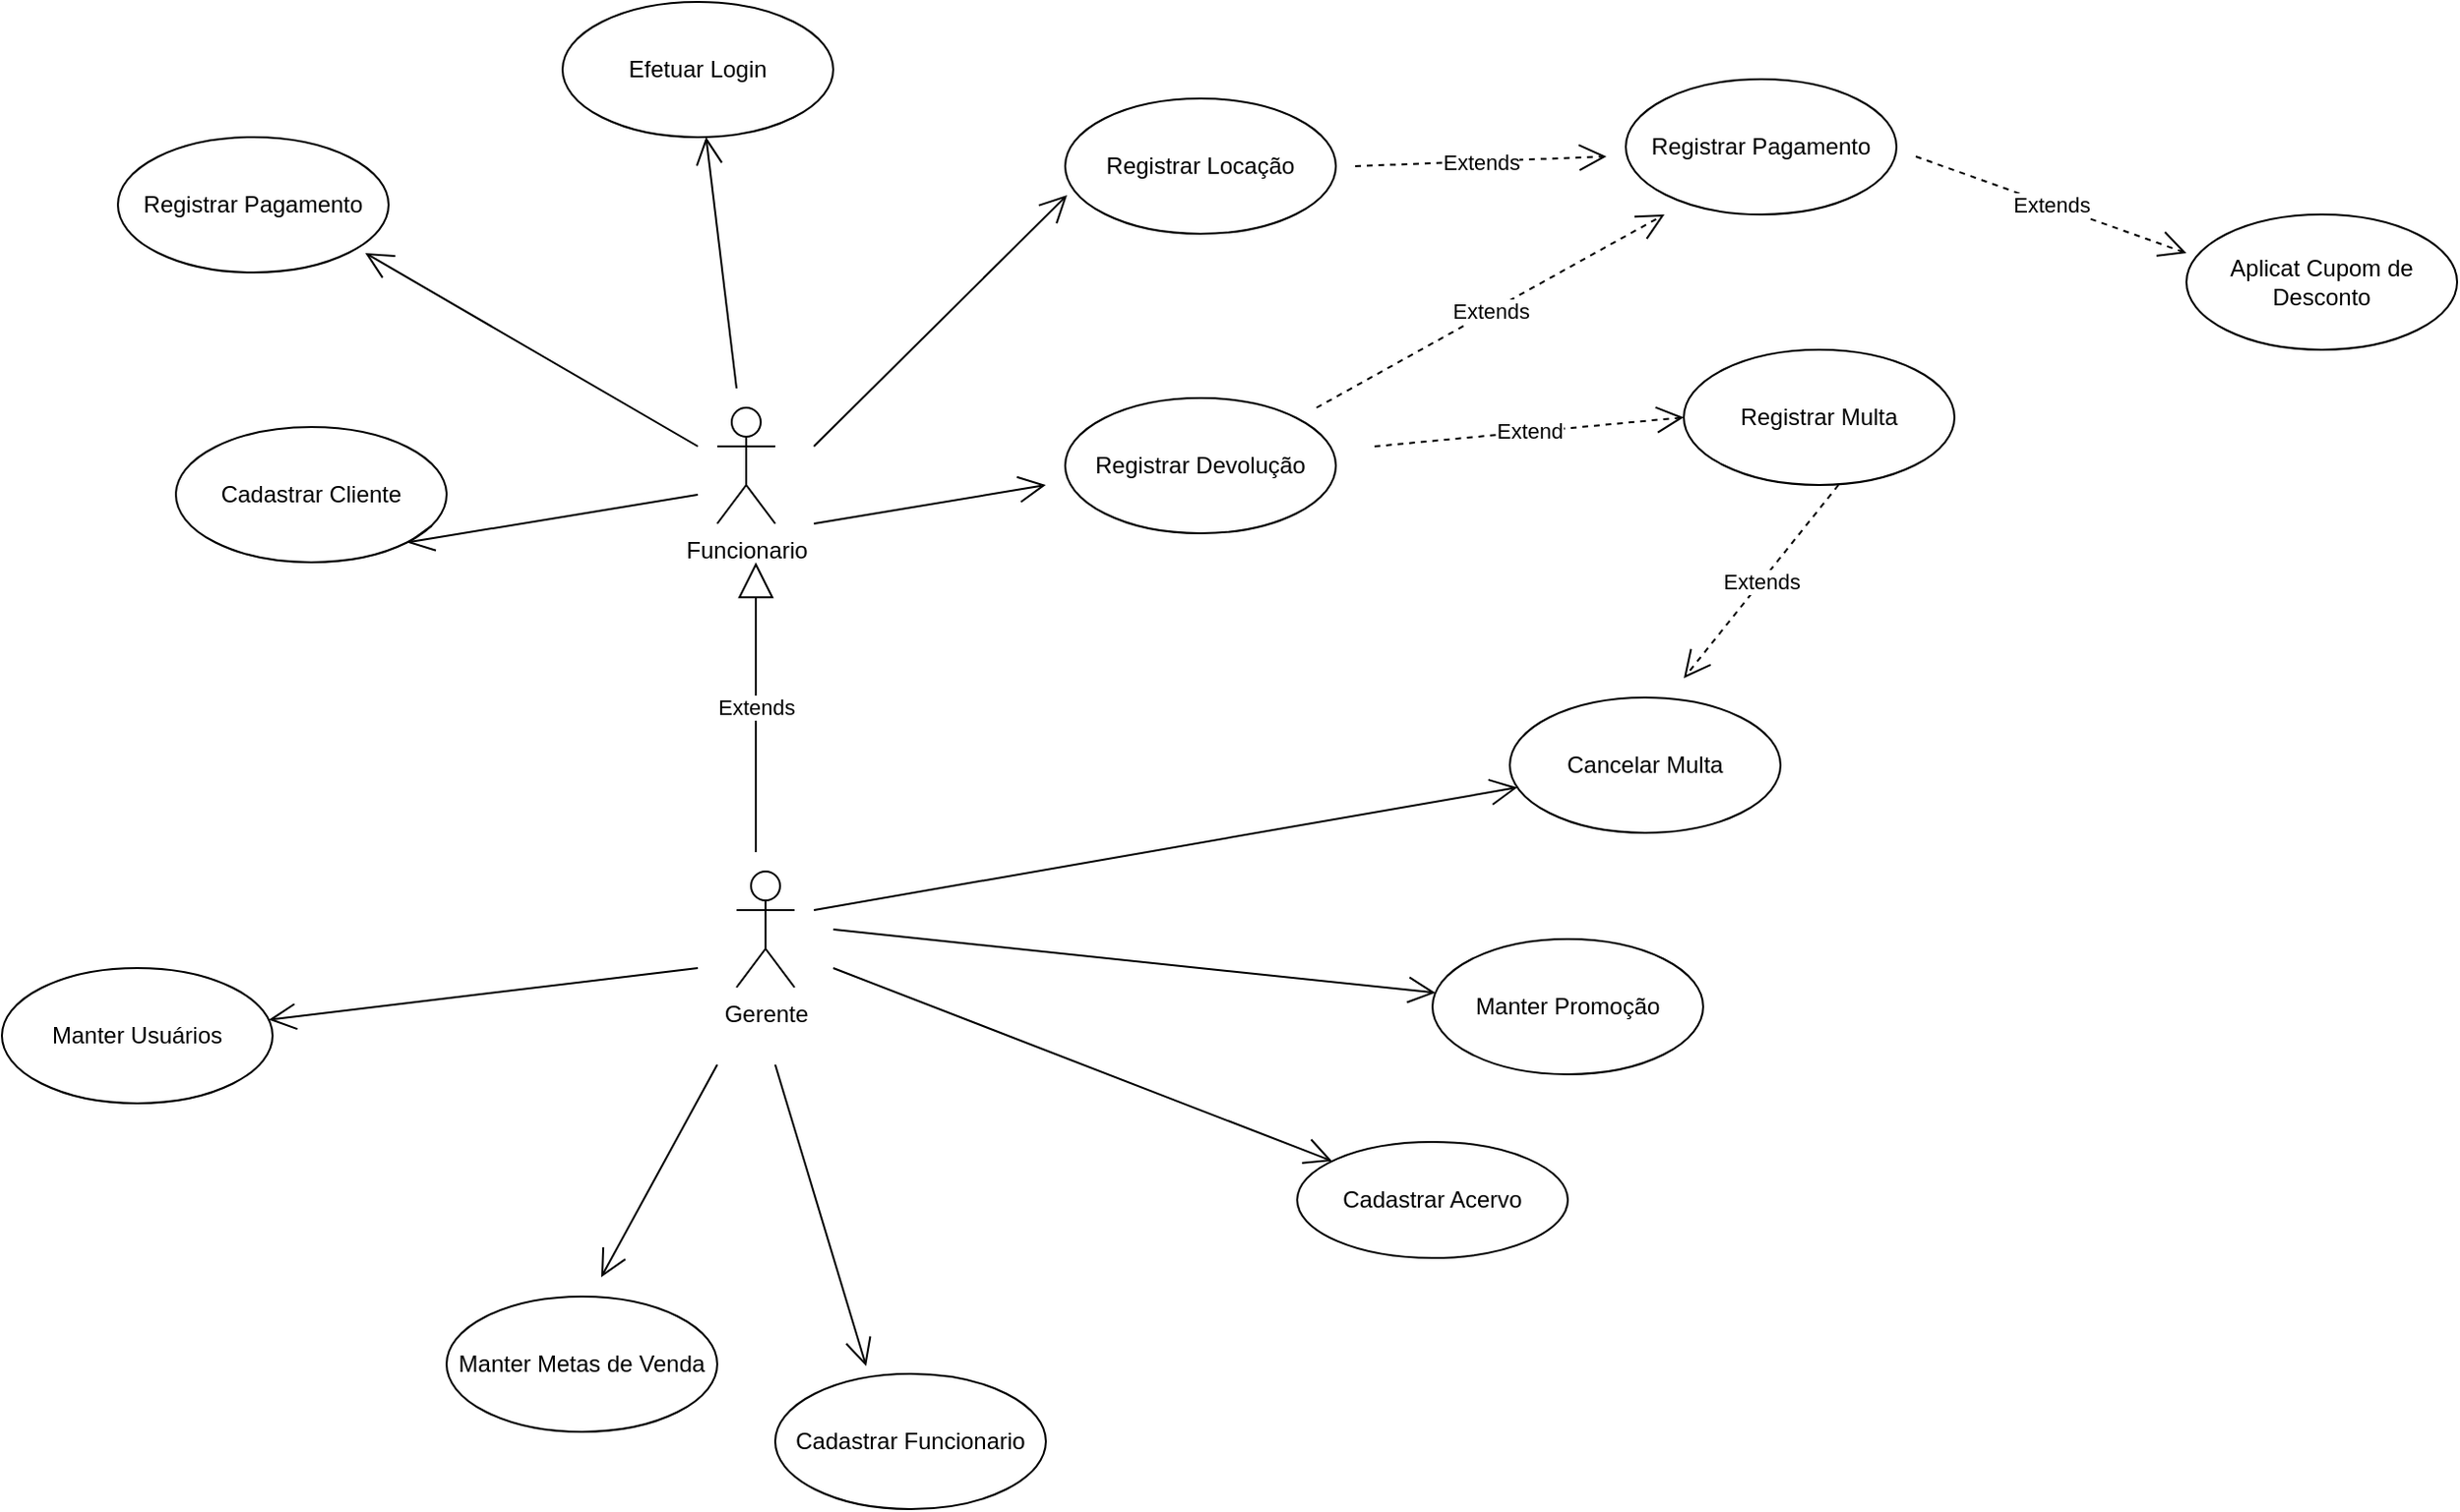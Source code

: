 <mxfile version="21.5.0" type="device">
  <diagram name="Página-1" id="NUzTkLxquyQZgQ580iQw">
    <mxGraphModel dx="2261" dy="743" grid="1" gridSize="10" guides="1" tooltips="1" connect="1" arrows="1" fold="1" page="1" pageScale="1" pageWidth="827" pageHeight="1169" math="0" shadow="0">
      <root>
        <mxCell id="0" />
        <mxCell id="1" parent="0" />
        <mxCell id="YkV0GFtJgSLd6OMxU0IM-1" value="&lt;div&gt;Funcionario&lt;/div&gt;" style="shape=umlActor;verticalLabelPosition=bottom;verticalAlign=top;html=1;" parent="1" vertex="1">
          <mxGeometry x="360" y="240" width="30" height="60" as="geometry" />
        </mxCell>
        <mxCell id="YkV0GFtJgSLd6OMxU0IM-3" value="&lt;div&gt;Gerente&lt;/div&gt;" style="shape=umlActor;verticalLabelPosition=bottom;verticalAlign=top;html=1;" parent="1" vertex="1">
          <mxGeometry x="370" y="480" width="30" height="60" as="geometry" />
        </mxCell>
        <mxCell id="YkV0GFtJgSLd6OMxU0IM-4" value="Cadastrar Acervo" style="ellipse;whiteSpace=wrap;html=1;" parent="1" vertex="1">
          <mxGeometry x="660" y="620" width="140" height="60" as="geometry" />
        </mxCell>
        <mxCell id="YkV0GFtJgSLd6OMxU0IM-5" value="Registrar Locação" style="ellipse;whiteSpace=wrap;html=1;" parent="1" vertex="1">
          <mxGeometry x="540" y="80" width="140" height="70" as="geometry" />
        </mxCell>
        <mxCell id="YkV0GFtJgSLd6OMxU0IM-6" value="Registrar Devolução" style="ellipse;whiteSpace=wrap;html=1;" parent="1" vertex="1">
          <mxGeometry x="540" y="235" width="140" height="70" as="geometry" />
        </mxCell>
        <mxCell id="YkV0GFtJgSLd6OMxU0IM-7" value="Cadastrar Cliente" style="ellipse;whiteSpace=wrap;html=1;" parent="1" vertex="1">
          <mxGeometry x="80" y="250" width="140" height="70" as="geometry" />
        </mxCell>
        <mxCell id="YkV0GFtJgSLd6OMxU0IM-8" value="Registrar Multa" style="ellipse;whiteSpace=wrap;html=1;" parent="1" vertex="1">
          <mxGeometry x="860" y="210" width="140" height="70" as="geometry" />
        </mxCell>
        <mxCell id="YkV0GFtJgSLd6OMxU0IM-9" value="Cadastrar Funcionario" style="ellipse;whiteSpace=wrap;html=1;" parent="1" vertex="1">
          <mxGeometry x="390" y="740" width="140" height="70" as="geometry" />
        </mxCell>
        <mxCell id="YkV0GFtJgSLd6OMxU0IM-10" value="&lt;div&gt;Manter Metas de Venda&lt;/div&gt;" style="ellipse;whiteSpace=wrap;html=1;" parent="1" vertex="1">
          <mxGeometry x="220" y="700" width="140" height="70" as="geometry" />
        </mxCell>
        <mxCell id="YkV0GFtJgSLd6OMxU0IM-11" value="Manter Promoção" style="ellipse;whiteSpace=wrap;html=1;" parent="1" vertex="1">
          <mxGeometry x="730" y="515" width="140" height="70" as="geometry" />
        </mxCell>
        <mxCell id="YkV0GFtJgSLd6OMxU0IM-12" value="Efetuar Login" style="ellipse;whiteSpace=wrap;html=1;" parent="1" vertex="1">
          <mxGeometry x="280" y="30" width="140" height="70" as="geometry" />
        </mxCell>
        <mxCell id="YkV0GFtJgSLd6OMxU0IM-13" value="Manter Usuários" style="ellipse;whiteSpace=wrap;html=1;" parent="1" vertex="1">
          <mxGeometry x="-10" y="530" width="140" height="70" as="geometry" />
        </mxCell>
        <mxCell id="YkV0GFtJgSLd6OMxU0IM-14" value="Cancelar Multa" style="ellipse;whiteSpace=wrap;html=1;" parent="1" vertex="1">
          <mxGeometry x="770" y="390" width="140" height="70" as="geometry" />
        </mxCell>
        <mxCell id="YkV0GFtJgSLd6OMxU0IM-15" value="Registrar Pagamento" style="ellipse;whiteSpace=wrap;html=1;" parent="1" vertex="1">
          <mxGeometry x="50" y="100" width="140" height="70" as="geometry" />
        </mxCell>
        <mxCell id="YkV0GFtJgSLd6OMxU0IM-22" value="" style="endArrow=open;endFill=1;endSize=12;html=1;rounded=0;entryX=1;entryY=1;entryDx=0;entryDy=0;" parent="1" target="YkV0GFtJgSLd6OMxU0IM-7" edge="1">
          <mxGeometry width="160" relative="1" as="geometry">
            <mxPoint x="350" y="285" as="sourcePoint" />
            <mxPoint x="490" y="430" as="targetPoint" />
          </mxGeometry>
        </mxCell>
        <mxCell id="YkV0GFtJgSLd6OMxU0IM-24" value="" style="endArrow=open;endFill=1;endSize=12;html=1;rounded=0;entryX=0.914;entryY=0.857;entryDx=0;entryDy=0;entryPerimeter=0;" parent="1" target="YkV0GFtJgSLd6OMxU0IM-15" edge="1">
          <mxGeometry width="160" relative="1" as="geometry">
            <mxPoint x="350" y="260" as="sourcePoint" />
            <mxPoint x="490" y="430" as="targetPoint" />
          </mxGeometry>
        </mxCell>
        <mxCell id="YkV0GFtJgSLd6OMxU0IM-27" value="" style="endArrow=open;endFill=1;endSize=12;html=1;rounded=0;entryX=0.007;entryY=0.714;entryDx=0;entryDy=0;entryPerimeter=0;" parent="1" target="YkV0GFtJgSLd6OMxU0IM-5" edge="1">
          <mxGeometry width="160" relative="1" as="geometry">
            <mxPoint x="410" y="260" as="sourcePoint" />
            <mxPoint x="490" y="430" as="targetPoint" />
          </mxGeometry>
        </mxCell>
        <mxCell id="YkV0GFtJgSLd6OMxU0IM-28" value="" style="endArrow=open;endFill=1;endSize=12;html=1;rounded=0;" parent="1" target="YkV0GFtJgSLd6OMxU0IM-12" edge="1">
          <mxGeometry width="160" relative="1" as="geometry">
            <mxPoint x="370" y="230" as="sourcePoint" />
            <mxPoint x="490" y="430" as="targetPoint" />
          </mxGeometry>
        </mxCell>
        <mxCell id="YkV0GFtJgSLd6OMxU0IM-29" value="" style="endArrow=open;endFill=1;endSize=12;html=1;rounded=0;" parent="1" edge="1">
          <mxGeometry width="160" relative="1" as="geometry">
            <mxPoint x="410" y="300" as="sourcePoint" />
            <mxPoint x="530" y="280" as="targetPoint" />
          </mxGeometry>
        </mxCell>
        <mxCell id="YkV0GFtJgSLd6OMxU0IM-30" value="" style="endArrow=open;endFill=1;endSize=12;html=1;rounded=0;" parent="1" target="YkV0GFtJgSLd6OMxU0IM-11" edge="1">
          <mxGeometry width="160" relative="1" as="geometry">
            <mxPoint x="420" y="510" as="sourcePoint" />
            <mxPoint x="490" y="430" as="targetPoint" />
          </mxGeometry>
        </mxCell>
        <mxCell id="YkV0GFtJgSLd6OMxU0IM-32" value="" style="endArrow=open;endFill=1;endSize=12;html=1;rounded=0;" parent="1" target="YkV0GFtJgSLd6OMxU0IM-4" edge="1">
          <mxGeometry width="160" relative="1" as="geometry">
            <mxPoint x="420" y="530" as="sourcePoint" />
            <mxPoint x="490" y="430" as="targetPoint" />
          </mxGeometry>
        </mxCell>
        <mxCell id="YkV0GFtJgSLd6OMxU0IM-33" value="" style="endArrow=open;endFill=1;endSize=12;html=1;rounded=0;" parent="1" target="YkV0GFtJgSLd6OMxU0IM-14" edge="1">
          <mxGeometry width="160" relative="1" as="geometry">
            <mxPoint x="410" y="500" as="sourcePoint" />
            <mxPoint x="490" y="430" as="targetPoint" />
          </mxGeometry>
        </mxCell>
        <mxCell id="YkV0GFtJgSLd6OMxU0IM-35" value="" style="endArrow=open;endFill=1;endSize=12;html=1;rounded=0;entryX=0.336;entryY=-0.057;entryDx=0;entryDy=0;entryPerimeter=0;" parent="1" target="YkV0GFtJgSLd6OMxU0IM-9" edge="1">
          <mxGeometry width="160" relative="1" as="geometry">
            <mxPoint x="390" y="580" as="sourcePoint" />
            <mxPoint x="490" y="430" as="targetPoint" />
          </mxGeometry>
        </mxCell>
        <mxCell id="YkV0GFtJgSLd6OMxU0IM-36" value="" style="endArrow=open;endFill=1;endSize=12;html=1;rounded=0;" parent="1" target="YkV0GFtJgSLd6OMxU0IM-13" edge="1">
          <mxGeometry width="160" relative="1" as="geometry">
            <mxPoint x="350" y="530" as="sourcePoint" />
            <mxPoint x="490" y="430" as="targetPoint" />
          </mxGeometry>
        </mxCell>
        <mxCell id="YkV0GFtJgSLd6OMxU0IM-38" value="" style="endArrow=open;endFill=1;endSize=12;html=1;rounded=0;" parent="1" edge="1">
          <mxGeometry width="160" relative="1" as="geometry">
            <mxPoint x="360" y="580" as="sourcePoint" />
            <mxPoint x="300" y="690" as="targetPoint" />
          </mxGeometry>
        </mxCell>
        <mxCell id="YkV0GFtJgSLd6OMxU0IM-42" value="Extend" style="endArrow=open;endSize=12;dashed=1;html=1;rounded=0;entryX=0;entryY=0.5;entryDx=0;entryDy=0;" parent="1" target="YkV0GFtJgSLd6OMxU0IM-8" edge="1">
          <mxGeometry width="160" relative="1" as="geometry">
            <mxPoint x="700" y="260" as="sourcePoint" />
            <mxPoint x="870" y="234.5" as="targetPoint" />
          </mxGeometry>
        </mxCell>
        <mxCell id="YkV0GFtJgSLd6OMxU0IM-44" value="Extends" style="endArrow=block;endSize=16;endFill=0;html=1;rounded=0;" parent="1" edge="1">
          <mxGeometry width="160" relative="1" as="geometry">
            <mxPoint x="380" y="470" as="sourcePoint" />
            <mxPoint x="380" y="320" as="targetPoint" />
          </mxGeometry>
        </mxCell>
        <mxCell id="YkV0GFtJgSLd6OMxU0IM-45" value="Extends" style="endArrow=open;endSize=12;dashed=1;html=1;rounded=0;" parent="1" edge="1">
          <mxGeometry width="160" relative="1" as="geometry">
            <mxPoint x="940" y="280" as="sourcePoint" />
            <mxPoint x="860" y="380" as="targetPoint" />
          </mxGeometry>
        </mxCell>
        <mxCell id="YkV0GFtJgSLd6OMxU0IM-46" value="Registrar Pagamento" style="ellipse;whiteSpace=wrap;html=1;" parent="1" vertex="1">
          <mxGeometry x="830" y="70" width="140" height="70" as="geometry" />
        </mxCell>
        <mxCell id="YkV0GFtJgSLd6OMxU0IM-47" value="Extends" style="endArrow=open;endSize=12;dashed=1;html=1;rounded=0;" parent="1" edge="1">
          <mxGeometry width="160" relative="1" as="geometry">
            <mxPoint x="690" y="115" as="sourcePoint" />
            <mxPoint x="820" y="110" as="targetPoint" />
          </mxGeometry>
        </mxCell>
        <mxCell id="YkV0GFtJgSLd6OMxU0IM-48" value="Extends" style="endArrow=open;endSize=12;dashed=1;html=1;rounded=0;" parent="1" edge="1">
          <mxGeometry width="160" relative="1" as="geometry">
            <mxPoint x="670" y="240" as="sourcePoint" />
            <mxPoint x="850" y="140" as="targetPoint" />
          </mxGeometry>
        </mxCell>
        <mxCell id="YkV0GFtJgSLd6OMxU0IM-49" value="Aplicat Cupom de Desconto" style="ellipse;whiteSpace=wrap;html=1;" parent="1" vertex="1">
          <mxGeometry x="1120" y="140" width="140" height="70" as="geometry" />
        </mxCell>
        <mxCell id="YkV0GFtJgSLd6OMxU0IM-50" value="Extends" style="endArrow=open;endSize=12;dashed=1;html=1;rounded=0;" parent="1" edge="1">
          <mxGeometry width="160" relative="1" as="geometry">
            <mxPoint x="980" y="110" as="sourcePoint" />
            <mxPoint x="1120" y="160" as="targetPoint" />
          </mxGeometry>
        </mxCell>
      </root>
    </mxGraphModel>
  </diagram>
</mxfile>
